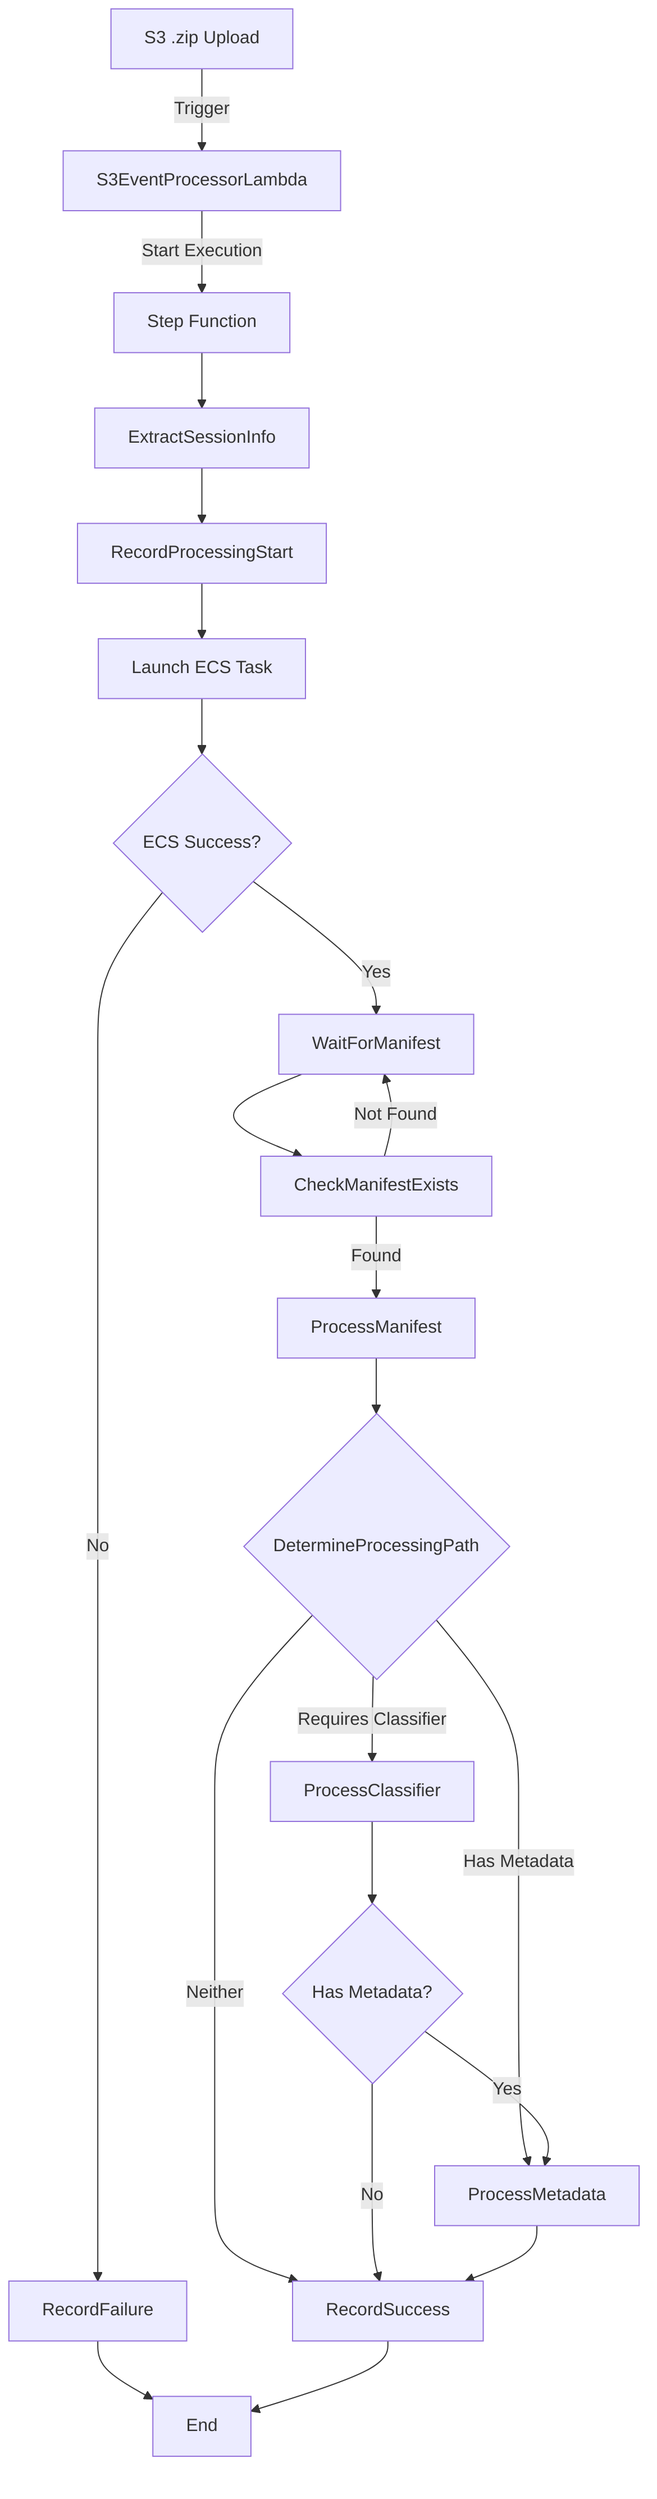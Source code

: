 %%{init: {'theme': 'default'}}%%
flowchart TD
    A[S3 .zip Upload] -->|Trigger| B[S3EventProcessorLambda]
    B -->|Start Execution| C[Step Function]
    C --> D[ExtractSessionInfo]
    D --> E[RecordProcessingStart]
    E --> F[Launch ECS Task]
    F --> G{ECS Success?}
    G -->|Yes| H[WaitForManifest]
    G -->|No| I[RecordFailure]
    H --> J[CheckManifestExists]
    J -->|Found| K[ProcessManifest]
    J -->|Not Found| H
    K --> L{DetermineProcessingPath}
    L -->|Requires Classifier| M[ProcessClassifier]
    L -->|Has Metadata| N[ProcessMetadata]
    L -->|Neither| O[RecordSuccess]
    M --> P{Has Metadata?}
    P -->|Yes| N
    P -->|No| O
    N --> O
    I --> Q[End]
    O --> Q